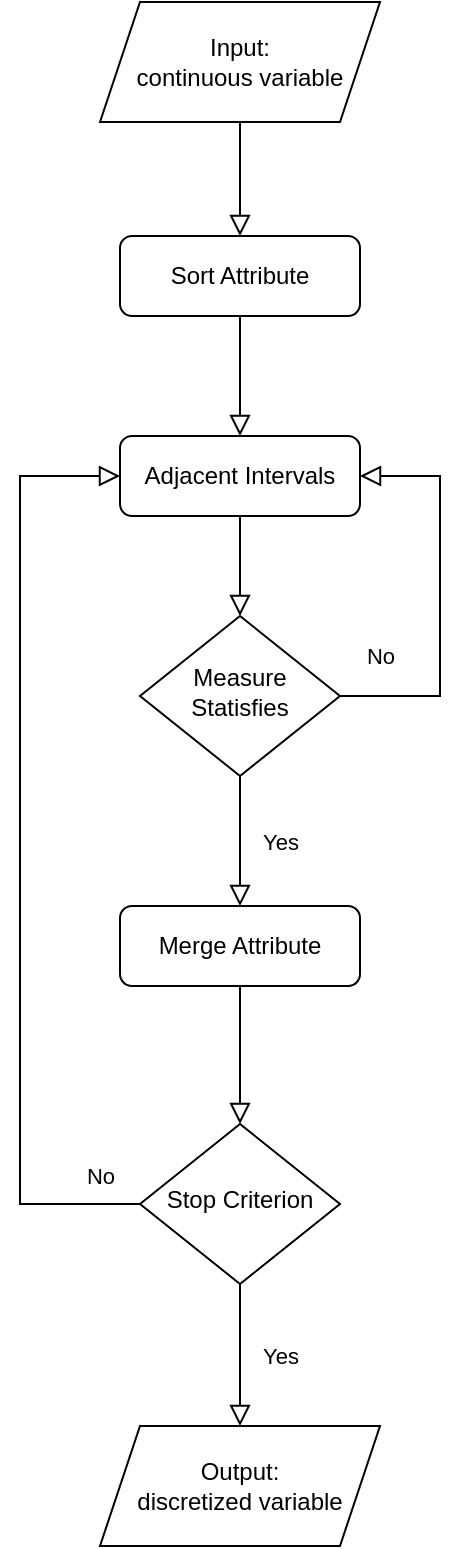 <mxfile version="19.0.2" type="device"><diagram id="C5RBs43oDa-KdzZeNtuy" name="Page-1"><mxGraphModel dx="1165" dy="634" grid="1" gridSize="10" guides="1" tooltips="1" connect="1" arrows="1" fold="1" page="1" pageScale="1" pageWidth="827" pageHeight="1169" math="0" shadow="0"><root><mxCell id="WIyWlLk6GJQsqaUBKTNV-0"/><mxCell id="WIyWlLk6GJQsqaUBKTNV-1" parent="WIyWlLk6GJQsqaUBKTNV-0"/><mxCell id="WIyWlLk6GJQsqaUBKTNV-2" value="" style="rounded=0;html=1;jettySize=auto;orthogonalLoop=1;fontSize=11;endArrow=block;endFill=0;endSize=8;strokeWidth=1;shadow=0;labelBackgroundColor=none;edgeStyle=orthogonalEdgeStyle;" parent="WIyWlLk6GJQsqaUBKTNV-1" source="WIyWlLk6GJQsqaUBKTNV-3" target="WIyWlLk6GJQsqaUBKTNV-6" edge="1"><mxGeometry relative="1" as="geometry"/></mxCell><mxCell id="WIyWlLk6GJQsqaUBKTNV-3" value="Adjacent Intervals" style="rounded=1;whiteSpace=wrap;html=1;fontSize=12;glass=0;strokeWidth=1;shadow=0;" parent="WIyWlLk6GJQsqaUBKTNV-1" vertex="1"><mxGeometry x="359" y="327" width="120" height="40" as="geometry"/></mxCell><mxCell id="WIyWlLk6GJQsqaUBKTNV-4" value="Yes" style="rounded=0;html=1;jettySize=auto;orthogonalLoop=1;fontSize=11;endArrow=block;endFill=0;endSize=8;strokeWidth=1;shadow=0;labelBackgroundColor=none;edgeStyle=orthogonalEdgeStyle;entryX=0.5;entryY=0;entryDx=0;entryDy=0;" parent="WIyWlLk6GJQsqaUBKTNV-1" source="WIyWlLk6GJQsqaUBKTNV-6" target="WIyWlLk6GJQsqaUBKTNV-12" edge="1"><mxGeometry y="20" relative="1" as="geometry"><mxPoint as="offset"/><mxPoint x="419" y="537" as="targetPoint"/></mxGeometry></mxCell><mxCell id="WIyWlLk6GJQsqaUBKTNV-5" value="No" style="edgeStyle=orthogonalEdgeStyle;rounded=0;html=1;jettySize=auto;orthogonalLoop=1;fontSize=11;endArrow=block;endFill=0;endSize=8;strokeWidth=1;shadow=0;labelBackgroundColor=none;entryX=1;entryY=0.5;entryDx=0;entryDy=0;" parent="WIyWlLk6GJQsqaUBKTNV-1" source="WIyWlLk6GJQsqaUBKTNV-6" target="WIyWlLk6GJQsqaUBKTNV-3" edge="1"><mxGeometry x="-0.8" y="20" relative="1" as="geometry"><mxPoint as="offset"/><mxPoint x="519" y="457" as="targetPoint"/><Array as="points"><mxPoint x="519" y="457"/><mxPoint x="519" y="347"/></Array></mxGeometry></mxCell><mxCell id="WIyWlLk6GJQsqaUBKTNV-6" value="Measure Statisfies" style="rhombus;whiteSpace=wrap;html=1;shadow=0;fontFamily=Helvetica;fontSize=12;align=center;strokeWidth=1;spacing=6;spacingTop=-4;" parent="WIyWlLk6GJQsqaUBKTNV-1" vertex="1"><mxGeometry x="369" y="417" width="100" height="80" as="geometry"/></mxCell><mxCell id="WIyWlLk6GJQsqaUBKTNV-12" value="Merge Attribute" style="rounded=1;whiteSpace=wrap;html=1;fontSize=12;glass=0;strokeWidth=1;shadow=0;" parent="WIyWlLk6GJQsqaUBKTNV-1" vertex="1"><mxGeometry x="359" y="562" width="120" height="40" as="geometry"/></mxCell><mxCell id="qwZQzqZMcSiV-iNSjY9x-0" value="Input:&lt;br&gt;continuous variable" style="shape=parallelogram;perimeter=parallelogramPerimeter;whiteSpace=wrap;html=1;fixedSize=1;" vertex="1" parent="WIyWlLk6GJQsqaUBKTNV-1"><mxGeometry x="349" y="110" width="140" height="60" as="geometry"/></mxCell><mxCell id="qwZQzqZMcSiV-iNSjY9x-1" value="Output:&lt;br&gt;discretized variable" style="shape=parallelogram;perimeter=parallelogramPerimeter;whiteSpace=wrap;html=1;fixedSize=1;" vertex="1" parent="WIyWlLk6GJQsqaUBKTNV-1"><mxGeometry x="349" y="822" width="140" height="60" as="geometry"/></mxCell><mxCell id="qwZQzqZMcSiV-iNSjY9x-10" value="Sort Attribute" style="rounded=1;whiteSpace=wrap;html=1;fontSize=12;glass=0;strokeWidth=1;shadow=0;" vertex="1" parent="WIyWlLk6GJQsqaUBKTNV-1"><mxGeometry x="359" y="227" width="120" height="40" as="geometry"/></mxCell><mxCell id="qwZQzqZMcSiV-iNSjY9x-11" value="" style="rounded=0;html=1;jettySize=auto;orthogonalLoop=1;fontSize=11;endArrow=block;endFill=0;endSize=8;strokeWidth=1;shadow=0;labelBackgroundColor=none;edgeStyle=orthogonalEdgeStyle;exitX=0.5;exitY=1;exitDx=0;exitDy=0;" edge="1" parent="WIyWlLk6GJQsqaUBKTNV-1" source="qwZQzqZMcSiV-iNSjY9x-10"><mxGeometry relative="1" as="geometry"><mxPoint x="429" y="377" as="sourcePoint"/><mxPoint x="419" y="327" as="targetPoint"/></mxGeometry></mxCell><mxCell id="qwZQzqZMcSiV-iNSjY9x-13" value="" style="rounded=0;html=1;jettySize=auto;orthogonalLoop=1;fontSize=11;endArrow=block;endFill=0;endSize=8;strokeWidth=1;shadow=0;labelBackgroundColor=none;edgeStyle=orthogonalEdgeStyle;exitX=0.5;exitY=1;exitDx=0;exitDy=0;" edge="1" parent="WIyWlLk6GJQsqaUBKTNV-1" source="qwZQzqZMcSiV-iNSjY9x-0" target="qwZQzqZMcSiV-iNSjY9x-10"><mxGeometry relative="1" as="geometry"><mxPoint x="429" y="277" as="sourcePoint"/><mxPoint x="429" y="337" as="targetPoint"/></mxGeometry></mxCell><mxCell id="qwZQzqZMcSiV-iNSjY9x-14" value="Stop Criterion" style="rhombus;whiteSpace=wrap;html=1;shadow=0;fontFamily=Helvetica;fontSize=12;align=center;strokeWidth=1;spacing=6;spacingTop=-4;" vertex="1" parent="WIyWlLk6GJQsqaUBKTNV-1"><mxGeometry x="369" y="671" width="100" height="80" as="geometry"/></mxCell><mxCell id="qwZQzqZMcSiV-iNSjY9x-16" value="" style="rounded=0;html=1;jettySize=auto;orthogonalLoop=1;fontSize=11;endArrow=block;endFill=0;endSize=8;strokeWidth=1;shadow=0;labelBackgroundColor=none;edgeStyle=orthogonalEdgeStyle;entryX=0.5;entryY=0;entryDx=0;entryDy=0;exitX=0.5;exitY=1;exitDx=0;exitDy=0;" edge="1" parent="WIyWlLk6GJQsqaUBKTNV-1" source="WIyWlLk6GJQsqaUBKTNV-12" target="qwZQzqZMcSiV-iNSjY9x-14"><mxGeometry y="20" relative="1" as="geometry"><mxPoint as="offset"/><mxPoint x="439" y="602" as="sourcePoint"/><mxPoint x="439" y="667" as="targetPoint"/></mxGeometry></mxCell><mxCell id="qwZQzqZMcSiV-iNSjY9x-17" value="Yes" style="rounded=0;html=1;jettySize=auto;orthogonalLoop=1;fontSize=11;endArrow=block;endFill=0;endSize=8;strokeWidth=1;shadow=0;labelBackgroundColor=none;edgeStyle=orthogonalEdgeStyle;entryX=0.5;entryY=0;entryDx=0;entryDy=0;exitX=0.5;exitY=1;exitDx=0;exitDy=0;" edge="1" parent="WIyWlLk6GJQsqaUBKTNV-1" source="qwZQzqZMcSiV-iNSjY9x-14" target="qwZQzqZMcSiV-iNSjY9x-1"><mxGeometry y="20" relative="1" as="geometry"><mxPoint as="offset"/><mxPoint x="489" y="717" as="sourcePoint"/><mxPoint x="489" y="786" as="targetPoint"/></mxGeometry></mxCell><mxCell id="qwZQzqZMcSiV-iNSjY9x-18" value="No" style="edgeStyle=orthogonalEdgeStyle;rounded=0;html=1;jettySize=auto;orthogonalLoop=1;fontSize=11;endArrow=block;endFill=0;endSize=8;strokeWidth=1;shadow=0;labelBackgroundColor=none;entryX=0;entryY=0.5;entryDx=0;entryDy=0;exitX=0;exitY=0.5;exitDx=0;exitDy=0;" edge="1" parent="WIyWlLk6GJQsqaUBKTNV-1" source="qwZQzqZMcSiV-iNSjY9x-14" target="WIyWlLk6GJQsqaUBKTNV-3"><mxGeometry x="-0.916" y="-14" relative="1" as="geometry"><mxPoint as="offset"/><mxPoint x="239" y="587" as="sourcePoint"/><mxPoint x="249" y="477" as="targetPoint"/><Array as="points"><mxPoint x="309" y="711"/><mxPoint x="309" y="347"/></Array></mxGeometry></mxCell></root></mxGraphModel></diagram></mxfile>